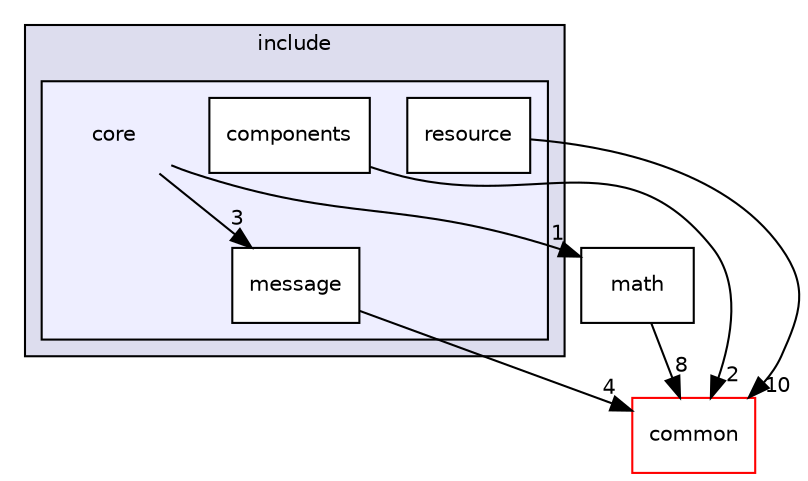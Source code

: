digraph "include/core" {
  compound=true
  node [ fontsize="10", fontname="Helvetica"];
  edge [ labelfontsize="10", labelfontname="Helvetica"];
  subgraph clusterdir_d44c64559bbebec7f509842c48db8b23 {
    graph [ bgcolor="#ddddee", pencolor="black", label="include" fontname="Helvetica", fontsize="10", URL="dir_d44c64559bbebec7f509842c48db8b23.html"]
  subgraph clusterdir_3d69f64eaf81436fe2b22361382717e5 {
    graph [ bgcolor="#eeeeff", pencolor="black", label="" URL="dir_3d69f64eaf81436fe2b22361382717e5.html"];
    dir_3d69f64eaf81436fe2b22361382717e5 [shape=plaintext label="core"];
    dir_76c53672b4dac117f9452ab2f96c8219 [shape=box label="components" color="black" fillcolor="white" style="filled" URL="dir_76c53672b4dac117f9452ab2f96c8219.html"];
    dir_c70c8bf39cf0040b5aeefab6e35c8a1e [shape=box label="message" color="black" fillcolor="white" style="filled" URL="dir_c70c8bf39cf0040b5aeefab6e35c8a1e.html"];
    dir_623ad2611bf031b68b9d468be3d4363a [shape=box label="resource" color="black" fillcolor="white" style="filled" URL="dir_623ad2611bf031b68b9d468be3d4363a.html"];
  }
  }
  dir_fba38f648377aa56ae5d69782adf9e53 [shape=box label="math" URL="dir_fba38f648377aa56ae5d69782adf9e53.html"];
  dir_0966d06610f72609fd9aa4979c2b5a92 [shape=box label="common" fillcolor="white" style="filled" color="red" URL="dir_0966d06610f72609fd9aa4979c2b5a92.html"];
  dir_76c53672b4dac117f9452ab2f96c8219->dir_0966d06610f72609fd9aa4979c2b5a92 [headlabel="2", labeldistance=1.5 headhref="dir_000005_000001.html"];
  dir_623ad2611bf031b68b9d468be3d4363a->dir_0966d06610f72609fd9aa4979c2b5a92 [headlabel="10", labeldistance=1.5 headhref="dir_000007_000001.html"];
  dir_3d69f64eaf81436fe2b22361382717e5->dir_fba38f648377aa56ae5d69782adf9e53 [headlabel="1", labeldistance=1.5 headhref="dir_000004_000008.html"];
  dir_3d69f64eaf81436fe2b22361382717e5->dir_c70c8bf39cf0040b5aeefab6e35c8a1e [headlabel="3", labeldistance=1.5 headhref="dir_000004_000006.html"];
  dir_fba38f648377aa56ae5d69782adf9e53->dir_0966d06610f72609fd9aa4979c2b5a92 [headlabel="8", labeldistance=1.5 headhref="dir_000008_000001.html"];
  dir_c70c8bf39cf0040b5aeefab6e35c8a1e->dir_0966d06610f72609fd9aa4979c2b5a92 [headlabel="4", labeldistance=1.5 headhref="dir_000006_000001.html"];
}
